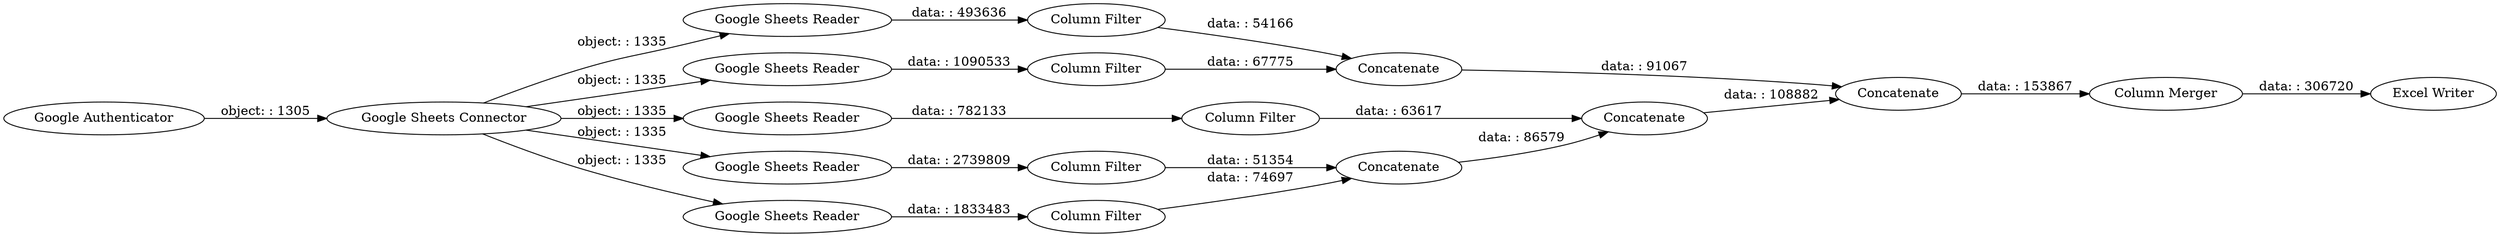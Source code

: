 digraph {
	"2107754309243560980_2" [label="Google Authenticator"]
	"2107754309243560980_32" [label="Column Merger"]
	"2107754309243560980_29" [label=Concatenate]
	"2107754309243560980_6" [label="Google Sheets Reader"]
	"2107754309243560980_10" [label="Google Sheets Reader"]
	"2107754309243560980_25" [label="Column Filter"]
	"2107754309243560980_12" [label="Google Sheets Reader"]
	"2107754309243560980_23" [label="Column Filter"]
	"2107754309243560980_30" [label=Concatenate]
	"2107754309243560980_33" [label="Excel Writer"]
	"2107754309243560980_26" [label="Column Filter"]
	"2107754309243560980_4" [label="Google Sheets Connector"]
	"2107754309243560980_27" [label="Column Filter"]
	"2107754309243560980_11" [label="Google Sheets Reader"]
	"2107754309243560980_9" [label="Google Sheets Reader"]
	"2107754309243560980_28" [label=Concatenate]
	"2107754309243560980_22" [label="Column Filter"]
	"2107754309243560980_24" [label=Concatenate]
	"2107754309243560980_10" -> "2107754309243560980_25" [label="data: : 782133"]
	"2107754309243560980_9" -> "2107754309243560980_23" [label="data: : 2739809"]
	"2107754309243560980_25" -> "2107754309243560980_29" [label="data: : 63617"]
	"2107754309243560980_28" -> "2107754309243560980_30" [label="data: : 91067"]
	"2107754309243560980_4" -> "2107754309243560980_11" [label="object: : 1335"]
	"2107754309243560980_4" -> "2107754309243560980_12" [label="object: : 1335"]
	"2107754309243560980_26" -> "2107754309243560980_28" [label="data: : 67775"]
	"2107754309243560980_12" -> "2107754309243560980_27" [label="data: : 493636"]
	"2107754309243560980_11" -> "2107754309243560980_22" [label="data: : 1833483"]
	"2107754309243560980_29" -> "2107754309243560980_30" [label="data: : 108882"]
	"2107754309243560980_22" -> "2107754309243560980_24" [label="data: : 74697"]
	"2107754309243560980_2" -> "2107754309243560980_4" [label="object: : 1305"]
	"2107754309243560980_32" -> "2107754309243560980_33" [label="data: : 306720"]
	"2107754309243560980_4" -> "2107754309243560980_10" [label="object: : 1335"]
	"2107754309243560980_24" -> "2107754309243560980_29" [label="data: : 86579"]
	"2107754309243560980_6" -> "2107754309243560980_26" [label="data: : 1090533"]
	"2107754309243560980_30" -> "2107754309243560980_32" [label="data: : 153867"]
	"2107754309243560980_23" -> "2107754309243560980_24" [label="data: : 51354"]
	"2107754309243560980_27" -> "2107754309243560980_28" [label="data: : 54166"]
	"2107754309243560980_4" -> "2107754309243560980_9" [label="object: : 1335"]
	"2107754309243560980_4" -> "2107754309243560980_6" [label="object: : 1335"]
	rankdir=LR
}
